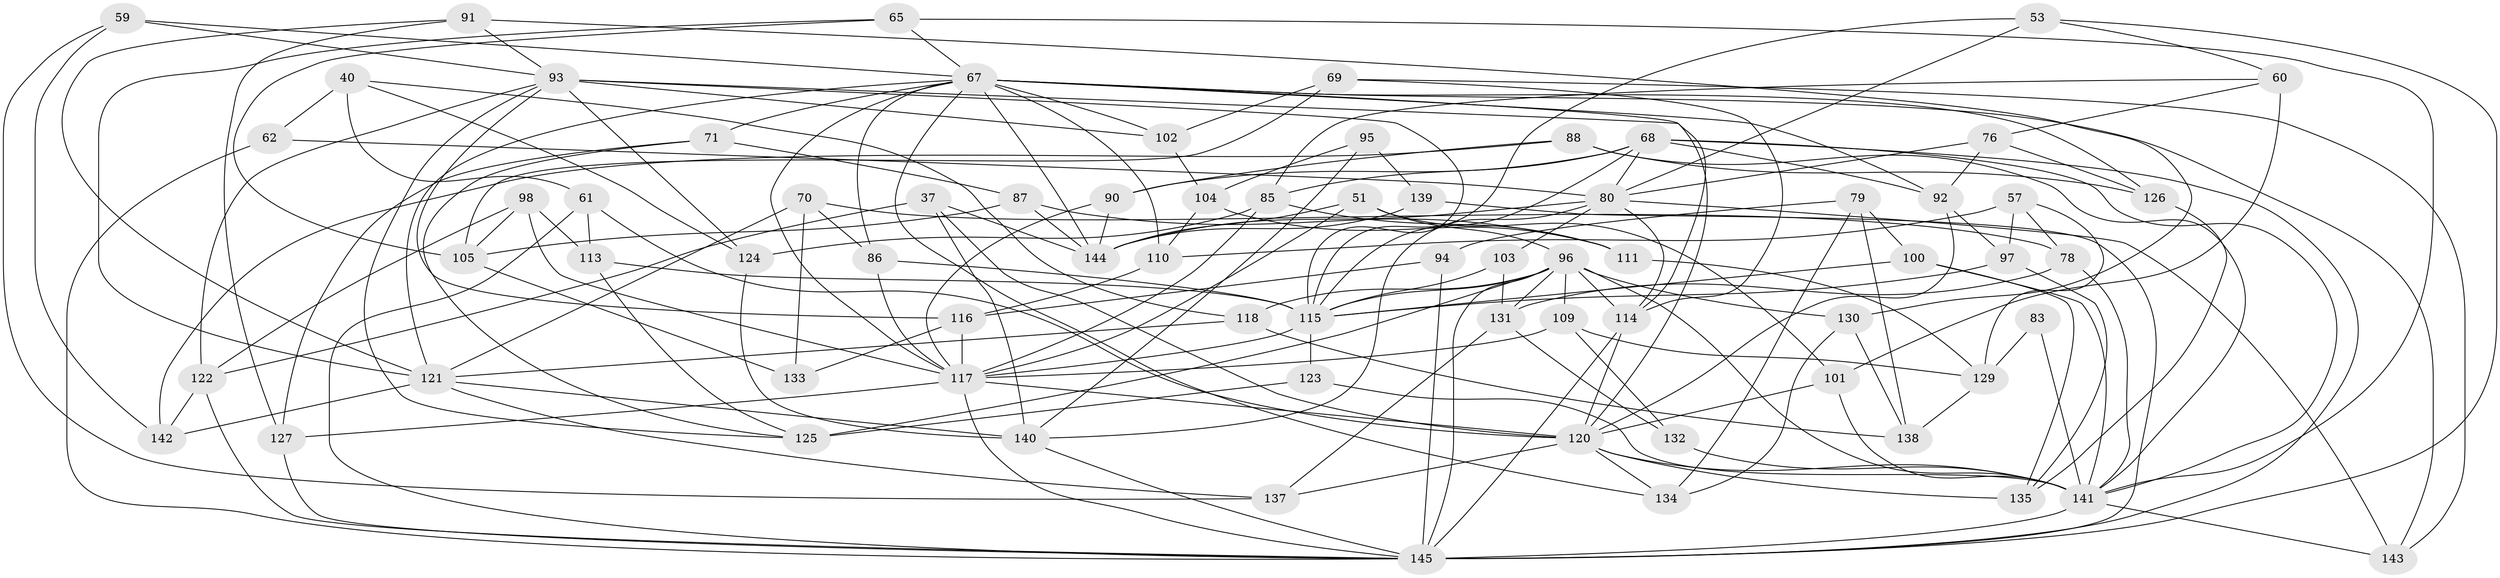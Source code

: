 // original degree distribution, {4: 1.0}
// Generated by graph-tools (version 1.1) at 2025/58/03/09/25 04:58:37]
// undirected, 72 vertices, 183 edges
graph export_dot {
graph [start="1"]
  node [color=gray90,style=filled];
  37;
  40;
  51;
  53;
  57;
  59;
  60;
  61;
  62;
  65 [super="+27"];
  67 [super="+26+42+29+45"];
  68 [super="+46"];
  69;
  70;
  71;
  76;
  78;
  79;
  80 [super="+1+47+5"];
  83;
  85 [super="+31"];
  86 [super="+41"];
  87;
  88;
  90;
  91;
  92 [super="+63"];
  93 [super="+64"];
  94;
  95;
  96 [super="+73"];
  97;
  98;
  100;
  101;
  102;
  103;
  104;
  105 [super="+22"];
  109;
  110;
  111;
  113;
  114 [super="+77+49"];
  115 [super="+107+81"];
  116 [super="+89"];
  117 [super="+56+58"];
  118;
  120 [super="+24+52"];
  121 [super="+106+112"];
  122 [super="+108"];
  123;
  124;
  125 [super="+34"];
  126;
  127;
  129 [super="+66"];
  130;
  131 [super="+84"];
  132;
  133;
  134;
  135;
  137;
  138;
  139 [super="+33"];
  140 [super="+39+50"];
  141 [super="+128+136"];
  142;
  143;
  144 [super="+15+43"];
  145 [super="+14+17+74+82+99"];
  37 -- 140;
  37 -- 122;
  37 -- 144;
  37 -- 120;
  40 -- 61;
  40 -- 118;
  40 -- 62;
  40 -- 124;
  51 -- 101;
  51 -- 144;
  51 -- 117;
  51 -- 96;
  53 -- 80;
  53 -- 60;
  53 -- 115;
  53 -- 145;
  57 -- 78;
  57 -- 97;
  57 -- 110;
  57 -- 129;
  59 -- 137;
  59 -- 142;
  59 -- 93;
  59 -- 67;
  60 -- 76;
  60 -- 101;
  60 -- 85;
  61 -- 113;
  61 -- 120;
  61 -- 145;
  62 -- 80;
  62 -- 145 [weight=2];
  65 -- 121 [weight=2];
  65 -- 141 [weight=2];
  65 -- 105;
  65 -- 67;
  67 -- 144;
  67 -- 86;
  67 -- 117;
  67 -- 71;
  67 -- 110;
  67 -- 114 [weight=2];
  67 -- 92;
  67 -- 121 [weight=2];
  67 -- 102;
  67 -- 134;
  67 -- 126;
  67 -- 143;
  68 -- 92 [weight=2];
  68 -- 80;
  68 -- 145;
  68 -- 115;
  68 -- 85;
  68 -- 90;
  68 -- 141;
  69 -- 143;
  69 -- 105;
  69 -- 102;
  69 -- 114;
  70 -- 78;
  70 -- 133;
  70 -- 86;
  70 -- 121;
  71 -- 125;
  71 -- 127;
  71 -- 87;
  76 -- 126;
  76 -- 80;
  76 -- 92;
  78 -- 131;
  78 -- 141;
  79 -- 100;
  79 -- 134;
  79 -- 94;
  79 -- 138;
  80 -- 140 [weight=2];
  80 -- 143;
  80 -- 103;
  80 -- 144;
  80 -- 114;
  83 -- 129 [weight=2];
  83 -- 141 [weight=2];
  85 -- 124;
  85 -- 117 [weight=2];
  85 -- 111;
  86 -- 117 [weight=2];
  86 -- 115 [weight=2];
  87 -- 111;
  87 -- 105;
  87 -- 144;
  88 -- 142;
  88 -- 126;
  88 -- 90;
  88 -- 141;
  90 -- 144;
  90 -- 117;
  91 -- 127;
  91 -- 130;
  91 -- 121;
  91 -- 93;
  92 -- 97;
  92 -- 120;
  93 -- 115;
  93 -- 120 [weight=2];
  93 -- 102;
  93 -- 116;
  93 -- 125;
  93 -- 122;
  93 -- 124;
  94 -- 116;
  94 -- 145 [weight=2];
  95 -- 139 [weight=2];
  95 -- 104;
  95 -- 140;
  96 -- 109;
  96 -- 115 [weight=2];
  96 -- 145 [weight=4];
  96 -- 130;
  96 -- 131;
  96 -- 141 [weight=2];
  96 -- 114;
  96 -- 118;
  96 -- 125 [weight=2];
  97 -- 135;
  97 -- 115;
  98 -- 113;
  98 -- 105;
  98 -- 117;
  98 -- 122;
  100 -- 115;
  100 -- 135;
  100 -- 141;
  101 -- 120;
  101 -- 141;
  102 -- 104;
  103 -- 131 [weight=2];
  103 -- 115;
  104 -- 111;
  104 -- 110;
  105 -- 133 [weight=2];
  109 -- 117;
  109 -- 132;
  109 -- 129;
  110 -- 116;
  111 -- 129;
  113 -- 125;
  113 -- 115;
  114 -- 120;
  114 -- 145 [weight=2];
  115 -- 117 [weight=2];
  115 -- 123;
  116 -- 133;
  116 -- 117 [weight=2];
  117 -- 120 [weight=3];
  117 -- 127;
  117 -- 145;
  118 -- 138;
  118 -- 121;
  120 -- 135;
  120 -- 134;
  120 -- 137;
  120 -- 141;
  121 -- 137;
  121 -- 140;
  121 -- 142;
  122 -- 145 [weight=2];
  122 -- 142;
  123 -- 125;
  123 -- 141 [weight=2];
  124 -- 140;
  126 -- 135;
  127 -- 145;
  129 -- 138;
  130 -- 134;
  130 -- 138;
  131 -- 137;
  131 -- 132;
  132 -- 141 [weight=2];
  139 -- 145 [weight=2];
  139 -- 144 [weight=2];
  140 -- 145 [weight=2];
  141 -- 143;
  141 -- 145;
}
